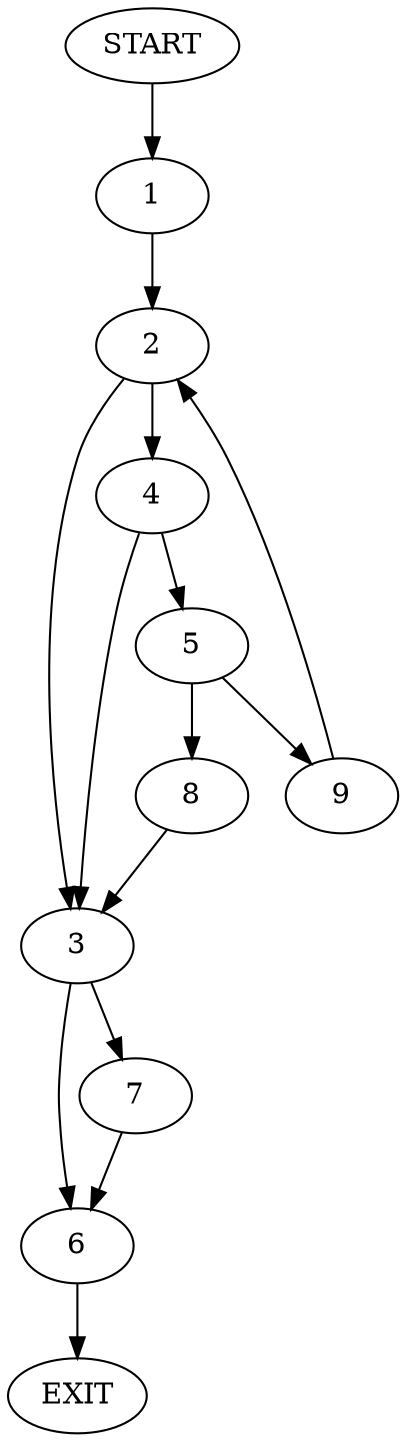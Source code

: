 digraph {
0 [label="START"];
1;
2;
3;
4;
5;
6;
7;
8;
9;
10 [label="EXIT"];
0 -> 1;
1 -> 2;
2 -> 3;
2 -> 4;
4 -> 3;
4 -> 5;
3 -> 6;
3 -> 7;
5 -> 8;
5 -> 9;
8 -> 3;
9 -> 2;
7 -> 6;
6 -> 10;
}